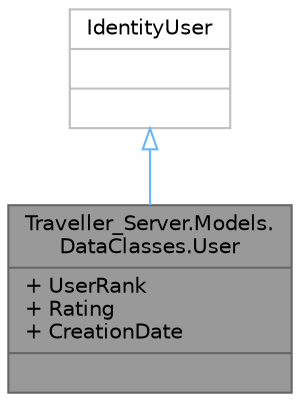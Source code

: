 digraph "Traveller_Server.Models.DataClasses.User"
{
 // LATEX_PDF_SIZE
  bgcolor="transparent";
  edge [fontname=Helvetica,fontsize=10,labelfontname=Helvetica,labelfontsize=10];
  node [fontname=Helvetica,fontsize=10,shape=box,height=0.2,width=0.4];
  Node1 [shape=record,label="{Traveller_Server.Models.\lDataClasses.User\n|+ UserRank\l+ Rating\l+ CreationDate\l|}",height=0.2,width=0.4,color="gray40", fillcolor="grey60", style="filled", fontcolor="black",tooltip="User class, used to represent a user in the application or dashboard. Extended from the IdentityUser ..."];
  Node2 -> Node1 [dir="back",color="steelblue1",style="solid",arrowtail="onormal"];
  Node2 [shape=record,label="{IdentityUser\n||}",height=0.2,width=0.4,color="grey75", fillcolor="white", style="filled",tooltip=" "];
}
